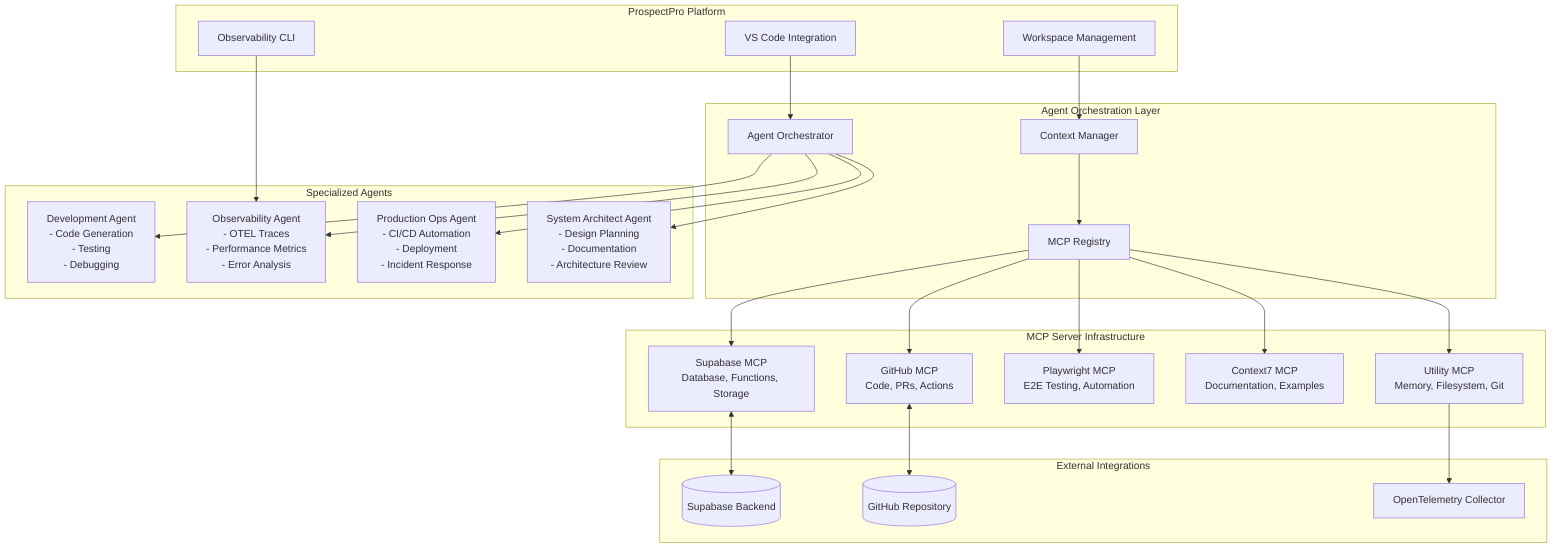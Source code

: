 graph TB
    subgraph "ProspectPro Platform"
        VS[VS Code Integration]
        CLI[Observability CLI]
        WS[Workspace Management]
    end
    
    subgraph "Agent Orchestration Layer"
        AO[Agent Orchestrator]
        CM[Context Manager]
        MR[MCP Registry]
    end
    
    subgraph "Specialized Agents"
        DEV[Development Agent<br/>- Code Generation<br/>- Testing<br/>- Debugging]
        OBS[Observability Agent<br/>- OTEL Traces<br/>- Performance Metrics<br/>- Error Analysis]
        OPS[Production Ops Agent<br/>- CI/CD Automation<br/>- Deployment<br/>- Incident Response]
        ARCH[System Architect Agent<br/>- Design Planning<br/>- Documentation<br/>- Architecture Review]
    end
    
    subgraph "MCP Server Infrastructure"
        SUP[Supabase MCP<br/>Database, Functions, Storage]
        GH[GitHub MCP<br/>Code, PRs, Actions]
        PW[Playwright MCP<br/>E2E Testing, Automation]
        C7[Context7 MCP<br/>Documentation, Examples]
        UT[Utility MCP<br/>Memory, Filesystem, Git]
    end
    
    subgraph "External Integrations"
        SB[(Supabase Backend)]
        GHR[(GitHub Repository)]
        OTEL[OpenTelemetry Collector]
    end
    
    VS --> AO
    CLI --> OBS
    WS --> CM
    
    AO --> DEV
    AO --> OBS
    AO --> OPS
    AO --> ARCH
    
    CM --> MR
    MR --> SUP
    MR --> GH
    MR --> PW
    MR --> C7
    MR --> UT
    
    SUP <--> SB
    GH <--> GHR
    UT --> OTEL